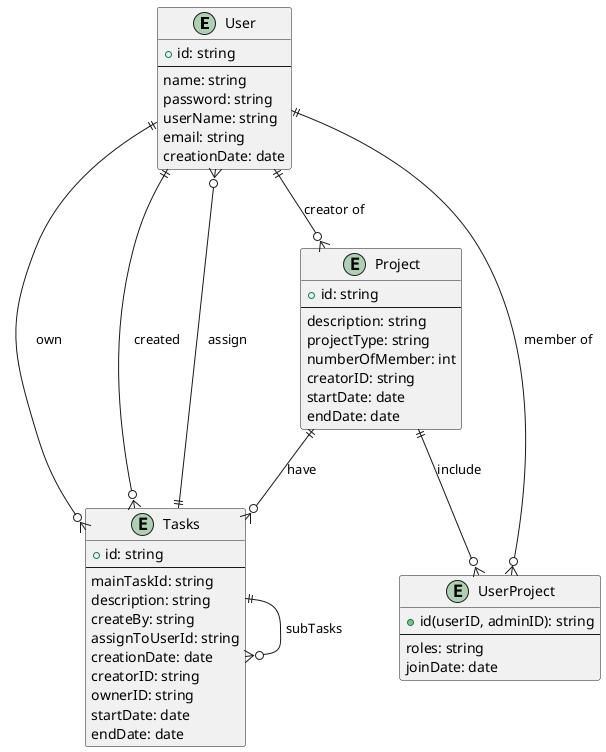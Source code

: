 @startuml

entity "User" as e1 {
  +id: string 
  --
  name: string
  password: string 
  userName: string 
  email: string 
  creationDate: date
}

entity "UserProject" as e2 {
  +id(userID, adminID): string 
  --
  roles: string 
  joinDate: date 
}

entity "Project" as e3 {
  +id: string 
  --
  description: string
  projectType: string
  numberOfMember: int
  creatorID: string
  startDate: date
  endDate: date 
}

entity "Tasks" as e4 {
  +id: string 
  --
  mainTaskId: string
  description: string
  createBy: string
  assignToUserId: string 
  creationDate: date
  creatorID: string
  ownerID: string 
  startDate: date    
  endDate: date  
}

e1 ||--o{ e2 : "member of "
e1 ||--o{ e3 : "creator of"
e3 ||--o{ e4 : "have" 

e1 ||--o{ e4 : "own"  
e1 ||--o{ e4 : "created"  
e3 ||--o{ e2 : "include"
e4 ||-o{ e4 : "subTasks"
e4 ||-o{ e1 : "assign"


@enduml